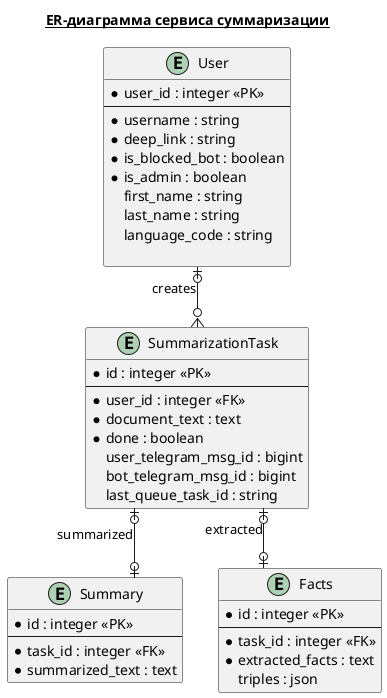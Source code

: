 @startuml ERD
title __ER-диаграмма сервиса суммаризации__

skinparam linetype ortho

entity "User" as user {
  * user_id : integer <<PK>>
  --
  * username : string
  * deep_link : string
  * is_blocked_bot : boolean  
  * is_admin : boolean
  first_name : string
  last_name : string
  language_code : string 
  
}

entity "SummarizationTask" as sum_task {
  * id : integer <<PK>>
  --
  * user_id : integer <<FK>>
  * document_text : text
  * done : boolean
  user_telegram_msg_id : bigint
  bot_telegram_msg_id : bigint  
  last_queue_task_id : string
}  

entity "Summary" as summary {
  * id : integer <<PK>> 
  --
  * task_id : integer <<FK>>
  * summarized_text : text
}

entity "Facts" as facts {
  * id : integer <<PK>>
  --
  * task_id : integer <<FK>>
  * extracted_facts : text
  triples : json
}

user |o--o{ sum_task : creates 
sum_task |o--o| summary : summarized
sum_task |o--o| facts : extracted

@enduml